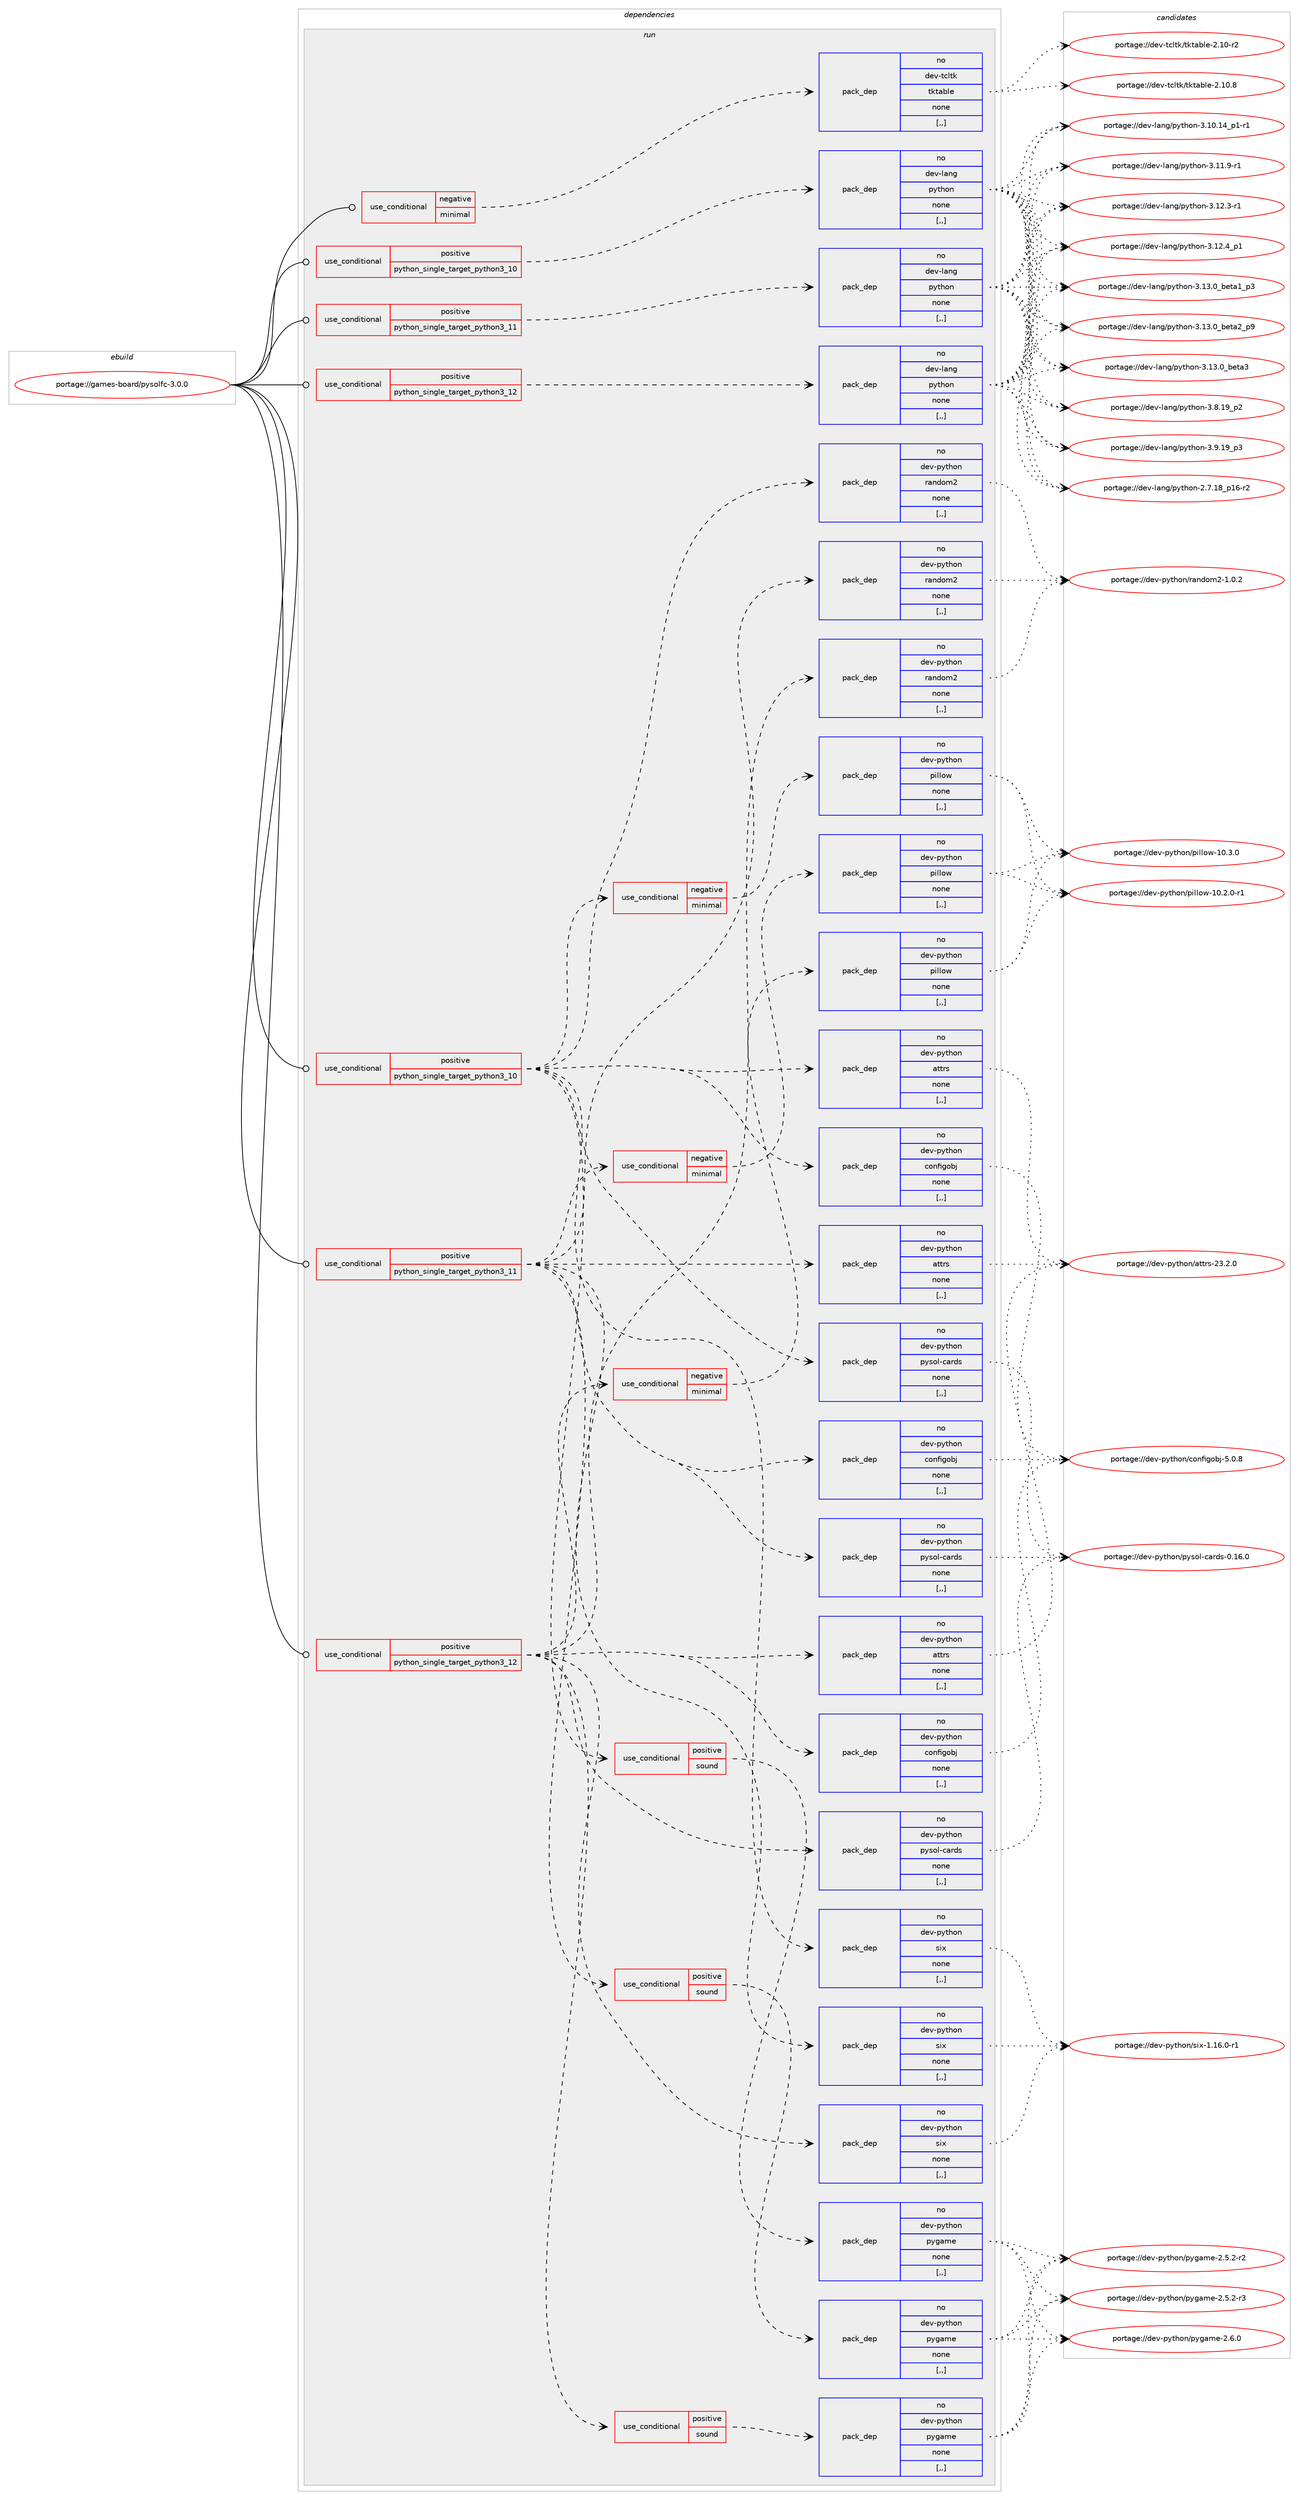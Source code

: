 digraph prolog {

# *************
# Graph options
# *************

newrank=true;
concentrate=true;
compound=true;
graph [rankdir=LR,fontname=Helvetica,fontsize=10,ranksep=1.5];#, ranksep=2.5, nodesep=0.2];
edge  [arrowhead=vee];
node  [fontname=Helvetica,fontsize=10];

# **********
# The ebuild
# **********

subgraph cluster_leftcol {
color=gray;
rank=same;
label=<<i>ebuild</i>>;
id [label="portage://games-board/pysolfc-3.0.0", color=red, width=4, href="../games-board/pysolfc-3.0.0.svg"];
}

# ****************
# The dependencies
# ****************

subgraph cluster_midcol {
color=gray;
label=<<i>dependencies</i>>;
subgraph cluster_compile {
fillcolor="#eeeeee";
style=filled;
label=<<i>compile</i>>;
}
subgraph cluster_compileandrun {
fillcolor="#eeeeee";
style=filled;
label=<<i>compile and run</i>>;
}
subgraph cluster_run {
fillcolor="#eeeeee";
style=filled;
label=<<i>run</i>>;
subgraph cond61616 {
dependency221703 [label=<<TABLE BORDER="0" CELLBORDER="1" CELLSPACING="0" CELLPADDING="4"><TR><TD ROWSPAN="3" CELLPADDING="10">use_conditional</TD></TR><TR><TD>negative</TD></TR><TR><TD>minimal</TD></TR></TABLE>>, shape=none, color=red];
subgraph pack158625 {
dependency221704 [label=<<TABLE BORDER="0" CELLBORDER="1" CELLSPACING="0" CELLPADDING="4" WIDTH="220"><TR><TD ROWSPAN="6" CELLPADDING="30">pack_dep</TD></TR><TR><TD WIDTH="110">no</TD></TR><TR><TD>dev-tcltk</TD></TR><TR><TD>tktable</TD></TR><TR><TD>none</TD></TR><TR><TD>[,,]</TD></TR></TABLE>>, shape=none, color=blue];
}
dependency221703:e -> dependency221704:w [weight=20,style="dashed",arrowhead="vee"];
}
id:e -> dependency221703:w [weight=20,style="solid",arrowhead="odot"];
subgraph cond61617 {
dependency221705 [label=<<TABLE BORDER="0" CELLBORDER="1" CELLSPACING="0" CELLPADDING="4"><TR><TD ROWSPAN="3" CELLPADDING="10">use_conditional</TD></TR><TR><TD>positive</TD></TR><TR><TD>python_single_target_python3_10</TD></TR></TABLE>>, shape=none, color=red];
subgraph pack158626 {
dependency221706 [label=<<TABLE BORDER="0" CELLBORDER="1" CELLSPACING="0" CELLPADDING="4" WIDTH="220"><TR><TD ROWSPAN="6" CELLPADDING="30">pack_dep</TD></TR><TR><TD WIDTH="110">no</TD></TR><TR><TD>dev-lang</TD></TR><TR><TD>python</TD></TR><TR><TD>none</TD></TR><TR><TD>[,,]</TD></TR></TABLE>>, shape=none, color=blue];
}
dependency221705:e -> dependency221706:w [weight=20,style="dashed",arrowhead="vee"];
}
id:e -> dependency221705:w [weight=20,style="solid",arrowhead="odot"];
subgraph cond61618 {
dependency221707 [label=<<TABLE BORDER="0" CELLBORDER="1" CELLSPACING="0" CELLPADDING="4"><TR><TD ROWSPAN="3" CELLPADDING="10">use_conditional</TD></TR><TR><TD>positive</TD></TR><TR><TD>python_single_target_python3_10</TD></TR></TABLE>>, shape=none, color=red];
subgraph pack158627 {
dependency221708 [label=<<TABLE BORDER="0" CELLBORDER="1" CELLSPACING="0" CELLPADDING="4" WIDTH="220"><TR><TD ROWSPAN="6" CELLPADDING="30">pack_dep</TD></TR><TR><TD WIDTH="110">no</TD></TR><TR><TD>dev-python</TD></TR><TR><TD>attrs</TD></TR><TR><TD>none</TD></TR><TR><TD>[,,]</TD></TR></TABLE>>, shape=none, color=blue];
}
dependency221707:e -> dependency221708:w [weight=20,style="dashed",arrowhead="vee"];
subgraph pack158628 {
dependency221709 [label=<<TABLE BORDER="0" CELLBORDER="1" CELLSPACING="0" CELLPADDING="4" WIDTH="220"><TR><TD ROWSPAN="6" CELLPADDING="30">pack_dep</TD></TR><TR><TD WIDTH="110">no</TD></TR><TR><TD>dev-python</TD></TR><TR><TD>configobj</TD></TR><TR><TD>none</TD></TR><TR><TD>[,,]</TD></TR></TABLE>>, shape=none, color=blue];
}
dependency221707:e -> dependency221709:w [weight=20,style="dashed",arrowhead="vee"];
subgraph pack158629 {
dependency221710 [label=<<TABLE BORDER="0" CELLBORDER="1" CELLSPACING="0" CELLPADDING="4" WIDTH="220"><TR><TD ROWSPAN="6" CELLPADDING="30">pack_dep</TD></TR><TR><TD WIDTH="110">no</TD></TR><TR><TD>dev-python</TD></TR><TR><TD>pysol-cards</TD></TR><TR><TD>none</TD></TR><TR><TD>[,,]</TD></TR></TABLE>>, shape=none, color=blue];
}
dependency221707:e -> dependency221710:w [weight=20,style="dashed",arrowhead="vee"];
subgraph pack158630 {
dependency221711 [label=<<TABLE BORDER="0" CELLBORDER="1" CELLSPACING="0" CELLPADDING="4" WIDTH="220"><TR><TD ROWSPAN="6" CELLPADDING="30">pack_dep</TD></TR><TR><TD WIDTH="110">no</TD></TR><TR><TD>dev-python</TD></TR><TR><TD>random2</TD></TR><TR><TD>none</TD></TR><TR><TD>[,,]</TD></TR></TABLE>>, shape=none, color=blue];
}
dependency221707:e -> dependency221711:w [weight=20,style="dashed",arrowhead="vee"];
subgraph pack158631 {
dependency221712 [label=<<TABLE BORDER="0" CELLBORDER="1" CELLSPACING="0" CELLPADDING="4" WIDTH="220"><TR><TD ROWSPAN="6" CELLPADDING="30">pack_dep</TD></TR><TR><TD WIDTH="110">no</TD></TR><TR><TD>dev-python</TD></TR><TR><TD>six</TD></TR><TR><TD>none</TD></TR><TR><TD>[,,]</TD></TR></TABLE>>, shape=none, color=blue];
}
dependency221707:e -> dependency221712:w [weight=20,style="dashed",arrowhead="vee"];
subgraph cond61619 {
dependency221713 [label=<<TABLE BORDER="0" CELLBORDER="1" CELLSPACING="0" CELLPADDING="4"><TR><TD ROWSPAN="3" CELLPADDING="10">use_conditional</TD></TR><TR><TD>positive</TD></TR><TR><TD>sound</TD></TR></TABLE>>, shape=none, color=red];
subgraph pack158632 {
dependency221714 [label=<<TABLE BORDER="0" CELLBORDER="1" CELLSPACING="0" CELLPADDING="4" WIDTH="220"><TR><TD ROWSPAN="6" CELLPADDING="30">pack_dep</TD></TR><TR><TD WIDTH="110">no</TD></TR><TR><TD>dev-python</TD></TR><TR><TD>pygame</TD></TR><TR><TD>none</TD></TR><TR><TD>[,,]</TD></TR></TABLE>>, shape=none, color=blue];
}
dependency221713:e -> dependency221714:w [weight=20,style="dashed",arrowhead="vee"];
}
dependency221707:e -> dependency221713:w [weight=20,style="dashed",arrowhead="vee"];
subgraph cond61620 {
dependency221715 [label=<<TABLE BORDER="0" CELLBORDER="1" CELLSPACING="0" CELLPADDING="4"><TR><TD ROWSPAN="3" CELLPADDING="10">use_conditional</TD></TR><TR><TD>negative</TD></TR><TR><TD>minimal</TD></TR></TABLE>>, shape=none, color=red];
subgraph pack158633 {
dependency221716 [label=<<TABLE BORDER="0" CELLBORDER="1" CELLSPACING="0" CELLPADDING="4" WIDTH="220"><TR><TD ROWSPAN="6" CELLPADDING="30">pack_dep</TD></TR><TR><TD WIDTH="110">no</TD></TR><TR><TD>dev-python</TD></TR><TR><TD>pillow</TD></TR><TR><TD>none</TD></TR><TR><TD>[,,]</TD></TR></TABLE>>, shape=none, color=blue];
}
dependency221715:e -> dependency221716:w [weight=20,style="dashed",arrowhead="vee"];
}
dependency221707:e -> dependency221715:w [weight=20,style="dashed",arrowhead="vee"];
}
id:e -> dependency221707:w [weight=20,style="solid",arrowhead="odot"];
subgraph cond61621 {
dependency221717 [label=<<TABLE BORDER="0" CELLBORDER="1" CELLSPACING="0" CELLPADDING="4"><TR><TD ROWSPAN="3" CELLPADDING="10">use_conditional</TD></TR><TR><TD>positive</TD></TR><TR><TD>python_single_target_python3_11</TD></TR></TABLE>>, shape=none, color=red];
subgraph pack158634 {
dependency221718 [label=<<TABLE BORDER="0" CELLBORDER="1" CELLSPACING="0" CELLPADDING="4" WIDTH="220"><TR><TD ROWSPAN="6" CELLPADDING="30">pack_dep</TD></TR><TR><TD WIDTH="110">no</TD></TR><TR><TD>dev-lang</TD></TR><TR><TD>python</TD></TR><TR><TD>none</TD></TR><TR><TD>[,,]</TD></TR></TABLE>>, shape=none, color=blue];
}
dependency221717:e -> dependency221718:w [weight=20,style="dashed",arrowhead="vee"];
}
id:e -> dependency221717:w [weight=20,style="solid",arrowhead="odot"];
subgraph cond61622 {
dependency221719 [label=<<TABLE BORDER="0" CELLBORDER="1" CELLSPACING="0" CELLPADDING="4"><TR><TD ROWSPAN="3" CELLPADDING="10">use_conditional</TD></TR><TR><TD>positive</TD></TR><TR><TD>python_single_target_python3_11</TD></TR></TABLE>>, shape=none, color=red];
subgraph pack158635 {
dependency221720 [label=<<TABLE BORDER="0" CELLBORDER="1" CELLSPACING="0" CELLPADDING="4" WIDTH="220"><TR><TD ROWSPAN="6" CELLPADDING="30">pack_dep</TD></TR><TR><TD WIDTH="110">no</TD></TR><TR><TD>dev-python</TD></TR><TR><TD>attrs</TD></TR><TR><TD>none</TD></TR><TR><TD>[,,]</TD></TR></TABLE>>, shape=none, color=blue];
}
dependency221719:e -> dependency221720:w [weight=20,style="dashed",arrowhead="vee"];
subgraph pack158636 {
dependency221721 [label=<<TABLE BORDER="0" CELLBORDER="1" CELLSPACING="0" CELLPADDING="4" WIDTH="220"><TR><TD ROWSPAN="6" CELLPADDING="30">pack_dep</TD></TR><TR><TD WIDTH="110">no</TD></TR><TR><TD>dev-python</TD></TR><TR><TD>configobj</TD></TR><TR><TD>none</TD></TR><TR><TD>[,,]</TD></TR></TABLE>>, shape=none, color=blue];
}
dependency221719:e -> dependency221721:w [weight=20,style="dashed",arrowhead="vee"];
subgraph pack158637 {
dependency221722 [label=<<TABLE BORDER="0" CELLBORDER="1" CELLSPACING="0" CELLPADDING="4" WIDTH="220"><TR><TD ROWSPAN="6" CELLPADDING="30">pack_dep</TD></TR><TR><TD WIDTH="110">no</TD></TR><TR><TD>dev-python</TD></TR><TR><TD>pysol-cards</TD></TR><TR><TD>none</TD></TR><TR><TD>[,,]</TD></TR></TABLE>>, shape=none, color=blue];
}
dependency221719:e -> dependency221722:w [weight=20,style="dashed",arrowhead="vee"];
subgraph pack158638 {
dependency221723 [label=<<TABLE BORDER="0" CELLBORDER="1" CELLSPACING="0" CELLPADDING="4" WIDTH="220"><TR><TD ROWSPAN="6" CELLPADDING="30">pack_dep</TD></TR><TR><TD WIDTH="110">no</TD></TR><TR><TD>dev-python</TD></TR><TR><TD>random2</TD></TR><TR><TD>none</TD></TR><TR><TD>[,,]</TD></TR></TABLE>>, shape=none, color=blue];
}
dependency221719:e -> dependency221723:w [weight=20,style="dashed",arrowhead="vee"];
subgraph pack158639 {
dependency221724 [label=<<TABLE BORDER="0" CELLBORDER="1" CELLSPACING="0" CELLPADDING="4" WIDTH="220"><TR><TD ROWSPAN="6" CELLPADDING="30">pack_dep</TD></TR><TR><TD WIDTH="110">no</TD></TR><TR><TD>dev-python</TD></TR><TR><TD>six</TD></TR><TR><TD>none</TD></TR><TR><TD>[,,]</TD></TR></TABLE>>, shape=none, color=blue];
}
dependency221719:e -> dependency221724:w [weight=20,style="dashed",arrowhead="vee"];
subgraph cond61623 {
dependency221725 [label=<<TABLE BORDER="0" CELLBORDER="1" CELLSPACING="0" CELLPADDING="4"><TR><TD ROWSPAN="3" CELLPADDING="10">use_conditional</TD></TR><TR><TD>positive</TD></TR><TR><TD>sound</TD></TR></TABLE>>, shape=none, color=red];
subgraph pack158640 {
dependency221726 [label=<<TABLE BORDER="0" CELLBORDER="1" CELLSPACING="0" CELLPADDING="4" WIDTH="220"><TR><TD ROWSPAN="6" CELLPADDING="30">pack_dep</TD></TR><TR><TD WIDTH="110">no</TD></TR><TR><TD>dev-python</TD></TR><TR><TD>pygame</TD></TR><TR><TD>none</TD></TR><TR><TD>[,,]</TD></TR></TABLE>>, shape=none, color=blue];
}
dependency221725:e -> dependency221726:w [weight=20,style="dashed",arrowhead="vee"];
}
dependency221719:e -> dependency221725:w [weight=20,style="dashed",arrowhead="vee"];
subgraph cond61624 {
dependency221727 [label=<<TABLE BORDER="0" CELLBORDER="1" CELLSPACING="0" CELLPADDING="4"><TR><TD ROWSPAN="3" CELLPADDING="10">use_conditional</TD></TR><TR><TD>negative</TD></TR><TR><TD>minimal</TD></TR></TABLE>>, shape=none, color=red];
subgraph pack158641 {
dependency221728 [label=<<TABLE BORDER="0" CELLBORDER="1" CELLSPACING="0" CELLPADDING="4" WIDTH="220"><TR><TD ROWSPAN="6" CELLPADDING="30">pack_dep</TD></TR><TR><TD WIDTH="110">no</TD></TR><TR><TD>dev-python</TD></TR><TR><TD>pillow</TD></TR><TR><TD>none</TD></TR><TR><TD>[,,]</TD></TR></TABLE>>, shape=none, color=blue];
}
dependency221727:e -> dependency221728:w [weight=20,style="dashed",arrowhead="vee"];
}
dependency221719:e -> dependency221727:w [weight=20,style="dashed",arrowhead="vee"];
}
id:e -> dependency221719:w [weight=20,style="solid",arrowhead="odot"];
subgraph cond61625 {
dependency221729 [label=<<TABLE BORDER="0" CELLBORDER="1" CELLSPACING="0" CELLPADDING="4"><TR><TD ROWSPAN="3" CELLPADDING="10">use_conditional</TD></TR><TR><TD>positive</TD></TR><TR><TD>python_single_target_python3_12</TD></TR></TABLE>>, shape=none, color=red];
subgraph pack158642 {
dependency221730 [label=<<TABLE BORDER="0" CELLBORDER="1" CELLSPACING="0" CELLPADDING="4" WIDTH="220"><TR><TD ROWSPAN="6" CELLPADDING="30">pack_dep</TD></TR><TR><TD WIDTH="110">no</TD></TR><TR><TD>dev-lang</TD></TR><TR><TD>python</TD></TR><TR><TD>none</TD></TR><TR><TD>[,,]</TD></TR></TABLE>>, shape=none, color=blue];
}
dependency221729:e -> dependency221730:w [weight=20,style="dashed",arrowhead="vee"];
}
id:e -> dependency221729:w [weight=20,style="solid",arrowhead="odot"];
subgraph cond61626 {
dependency221731 [label=<<TABLE BORDER="0" CELLBORDER="1" CELLSPACING="0" CELLPADDING="4"><TR><TD ROWSPAN="3" CELLPADDING="10">use_conditional</TD></TR><TR><TD>positive</TD></TR><TR><TD>python_single_target_python3_12</TD></TR></TABLE>>, shape=none, color=red];
subgraph pack158643 {
dependency221732 [label=<<TABLE BORDER="0" CELLBORDER="1" CELLSPACING="0" CELLPADDING="4" WIDTH="220"><TR><TD ROWSPAN="6" CELLPADDING="30">pack_dep</TD></TR><TR><TD WIDTH="110">no</TD></TR><TR><TD>dev-python</TD></TR><TR><TD>attrs</TD></TR><TR><TD>none</TD></TR><TR><TD>[,,]</TD></TR></TABLE>>, shape=none, color=blue];
}
dependency221731:e -> dependency221732:w [weight=20,style="dashed",arrowhead="vee"];
subgraph pack158644 {
dependency221733 [label=<<TABLE BORDER="0" CELLBORDER="1" CELLSPACING="0" CELLPADDING="4" WIDTH="220"><TR><TD ROWSPAN="6" CELLPADDING="30">pack_dep</TD></TR><TR><TD WIDTH="110">no</TD></TR><TR><TD>dev-python</TD></TR><TR><TD>configobj</TD></TR><TR><TD>none</TD></TR><TR><TD>[,,]</TD></TR></TABLE>>, shape=none, color=blue];
}
dependency221731:e -> dependency221733:w [weight=20,style="dashed",arrowhead="vee"];
subgraph pack158645 {
dependency221734 [label=<<TABLE BORDER="0" CELLBORDER="1" CELLSPACING="0" CELLPADDING="4" WIDTH="220"><TR><TD ROWSPAN="6" CELLPADDING="30">pack_dep</TD></TR><TR><TD WIDTH="110">no</TD></TR><TR><TD>dev-python</TD></TR><TR><TD>pysol-cards</TD></TR><TR><TD>none</TD></TR><TR><TD>[,,]</TD></TR></TABLE>>, shape=none, color=blue];
}
dependency221731:e -> dependency221734:w [weight=20,style="dashed",arrowhead="vee"];
subgraph pack158646 {
dependency221735 [label=<<TABLE BORDER="0" CELLBORDER="1" CELLSPACING="0" CELLPADDING="4" WIDTH="220"><TR><TD ROWSPAN="6" CELLPADDING="30">pack_dep</TD></TR><TR><TD WIDTH="110">no</TD></TR><TR><TD>dev-python</TD></TR><TR><TD>random2</TD></TR><TR><TD>none</TD></TR><TR><TD>[,,]</TD></TR></TABLE>>, shape=none, color=blue];
}
dependency221731:e -> dependency221735:w [weight=20,style="dashed",arrowhead="vee"];
subgraph pack158647 {
dependency221736 [label=<<TABLE BORDER="0" CELLBORDER="1" CELLSPACING="0" CELLPADDING="4" WIDTH="220"><TR><TD ROWSPAN="6" CELLPADDING="30">pack_dep</TD></TR><TR><TD WIDTH="110">no</TD></TR><TR><TD>dev-python</TD></TR><TR><TD>six</TD></TR><TR><TD>none</TD></TR><TR><TD>[,,]</TD></TR></TABLE>>, shape=none, color=blue];
}
dependency221731:e -> dependency221736:w [weight=20,style="dashed",arrowhead="vee"];
subgraph cond61627 {
dependency221737 [label=<<TABLE BORDER="0" CELLBORDER="1" CELLSPACING="0" CELLPADDING="4"><TR><TD ROWSPAN="3" CELLPADDING="10">use_conditional</TD></TR><TR><TD>positive</TD></TR><TR><TD>sound</TD></TR></TABLE>>, shape=none, color=red];
subgraph pack158648 {
dependency221738 [label=<<TABLE BORDER="0" CELLBORDER="1" CELLSPACING="0" CELLPADDING="4" WIDTH="220"><TR><TD ROWSPAN="6" CELLPADDING="30">pack_dep</TD></TR><TR><TD WIDTH="110">no</TD></TR><TR><TD>dev-python</TD></TR><TR><TD>pygame</TD></TR><TR><TD>none</TD></TR><TR><TD>[,,]</TD></TR></TABLE>>, shape=none, color=blue];
}
dependency221737:e -> dependency221738:w [weight=20,style="dashed",arrowhead="vee"];
}
dependency221731:e -> dependency221737:w [weight=20,style="dashed",arrowhead="vee"];
subgraph cond61628 {
dependency221739 [label=<<TABLE BORDER="0" CELLBORDER="1" CELLSPACING="0" CELLPADDING="4"><TR><TD ROWSPAN="3" CELLPADDING="10">use_conditional</TD></TR><TR><TD>negative</TD></TR><TR><TD>minimal</TD></TR></TABLE>>, shape=none, color=red];
subgraph pack158649 {
dependency221740 [label=<<TABLE BORDER="0" CELLBORDER="1" CELLSPACING="0" CELLPADDING="4" WIDTH="220"><TR><TD ROWSPAN="6" CELLPADDING="30">pack_dep</TD></TR><TR><TD WIDTH="110">no</TD></TR><TR><TD>dev-python</TD></TR><TR><TD>pillow</TD></TR><TR><TD>none</TD></TR><TR><TD>[,,]</TD></TR></TABLE>>, shape=none, color=blue];
}
dependency221739:e -> dependency221740:w [weight=20,style="dashed",arrowhead="vee"];
}
dependency221731:e -> dependency221739:w [weight=20,style="dashed",arrowhead="vee"];
}
id:e -> dependency221731:w [weight=20,style="solid",arrowhead="odot"];
}
}

# **************
# The candidates
# **************

subgraph cluster_choices {
rank=same;
color=gray;
label=<<i>candidates</i>>;

subgraph choice158625 {
color=black;
nodesep=1;
choice100101118451169910811610747116107116979810810145504649484511450 [label="portage://dev-tcltk/tktable-2.10-r2", color=red, width=4,href="../dev-tcltk/tktable-2.10-r2.svg"];
choice100101118451169910811610747116107116979810810145504649484656 [label="portage://dev-tcltk/tktable-2.10.8", color=red, width=4,href="../dev-tcltk/tktable-2.10.8.svg"];
dependency221704:e -> choice100101118451169910811610747116107116979810810145504649484511450:w [style=dotted,weight="100"];
dependency221704:e -> choice100101118451169910811610747116107116979810810145504649484656:w [style=dotted,weight="100"];
}
subgraph choice158626 {
color=black;
nodesep=1;
choice100101118451089711010347112121116104111110455046554649569511249544511450 [label="portage://dev-lang/python-2.7.18_p16-r2", color=red, width=4,href="../dev-lang/python-2.7.18_p16-r2.svg"];
choice100101118451089711010347112121116104111110455146494846495295112494511449 [label="portage://dev-lang/python-3.10.14_p1-r1", color=red, width=4,href="../dev-lang/python-3.10.14_p1-r1.svg"];
choice100101118451089711010347112121116104111110455146494946574511449 [label="portage://dev-lang/python-3.11.9-r1", color=red, width=4,href="../dev-lang/python-3.11.9-r1.svg"];
choice100101118451089711010347112121116104111110455146495046514511449 [label="portage://dev-lang/python-3.12.3-r1", color=red, width=4,href="../dev-lang/python-3.12.3-r1.svg"];
choice100101118451089711010347112121116104111110455146495046529511249 [label="portage://dev-lang/python-3.12.4_p1", color=red, width=4,href="../dev-lang/python-3.12.4_p1.svg"];
choice10010111845108971101034711212111610411111045514649514648959810111697499511251 [label="portage://dev-lang/python-3.13.0_beta1_p3", color=red, width=4,href="../dev-lang/python-3.13.0_beta1_p3.svg"];
choice10010111845108971101034711212111610411111045514649514648959810111697509511257 [label="portage://dev-lang/python-3.13.0_beta2_p9", color=red, width=4,href="../dev-lang/python-3.13.0_beta2_p9.svg"];
choice1001011184510897110103471121211161041111104551464951464895981011169751 [label="portage://dev-lang/python-3.13.0_beta3", color=red, width=4,href="../dev-lang/python-3.13.0_beta3.svg"];
choice100101118451089711010347112121116104111110455146564649579511250 [label="portage://dev-lang/python-3.8.19_p2", color=red, width=4,href="../dev-lang/python-3.8.19_p2.svg"];
choice100101118451089711010347112121116104111110455146574649579511251 [label="portage://dev-lang/python-3.9.19_p3", color=red, width=4,href="../dev-lang/python-3.9.19_p3.svg"];
dependency221706:e -> choice100101118451089711010347112121116104111110455046554649569511249544511450:w [style=dotted,weight="100"];
dependency221706:e -> choice100101118451089711010347112121116104111110455146494846495295112494511449:w [style=dotted,weight="100"];
dependency221706:e -> choice100101118451089711010347112121116104111110455146494946574511449:w [style=dotted,weight="100"];
dependency221706:e -> choice100101118451089711010347112121116104111110455146495046514511449:w [style=dotted,weight="100"];
dependency221706:e -> choice100101118451089711010347112121116104111110455146495046529511249:w [style=dotted,weight="100"];
dependency221706:e -> choice10010111845108971101034711212111610411111045514649514648959810111697499511251:w [style=dotted,weight="100"];
dependency221706:e -> choice10010111845108971101034711212111610411111045514649514648959810111697509511257:w [style=dotted,weight="100"];
dependency221706:e -> choice1001011184510897110103471121211161041111104551464951464895981011169751:w [style=dotted,weight="100"];
dependency221706:e -> choice100101118451089711010347112121116104111110455146564649579511250:w [style=dotted,weight="100"];
dependency221706:e -> choice100101118451089711010347112121116104111110455146574649579511251:w [style=dotted,weight="100"];
}
subgraph choice158627 {
color=black;
nodesep=1;
choice10010111845112121116104111110479711611611411545505146504648 [label="portage://dev-python/attrs-23.2.0", color=red, width=4,href="../dev-python/attrs-23.2.0.svg"];
dependency221708:e -> choice10010111845112121116104111110479711611611411545505146504648:w [style=dotted,weight="100"];
}
subgraph choice158628 {
color=black;
nodesep=1;
choice10010111845112121116104111110479911111010210510311198106455346484656 [label="portage://dev-python/configobj-5.0.8", color=red, width=4,href="../dev-python/configobj-5.0.8.svg"];
dependency221709:e -> choice10010111845112121116104111110479911111010210510311198106455346484656:w [style=dotted,weight="100"];
}
subgraph choice158629 {
color=black;
nodesep=1;
choice100101118451121211161041111104711212111511110845999711410011545484649544648 [label="portage://dev-python/pysol-cards-0.16.0", color=red, width=4,href="../dev-python/pysol-cards-0.16.0.svg"];
dependency221710:e -> choice100101118451121211161041111104711212111511110845999711410011545484649544648:w [style=dotted,weight="100"];
}
subgraph choice158630 {
color=black;
nodesep=1;
choice10010111845112121116104111110471149711010011110950454946484650 [label="portage://dev-python/random2-1.0.2", color=red, width=4,href="../dev-python/random2-1.0.2.svg"];
dependency221711:e -> choice10010111845112121116104111110471149711010011110950454946484650:w [style=dotted,weight="100"];
}
subgraph choice158631 {
color=black;
nodesep=1;
choice1001011184511212111610411111047115105120454946495446484511449 [label="portage://dev-python/six-1.16.0-r1", color=red, width=4,href="../dev-python/six-1.16.0-r1.svg"];
dependency221712:e -> choice1001011184511212111610411111047115105120454946495446484511449:w [style=dotted,weight="100"];
}
subgraph choice158632 {
color=black;
nodesep=1;
choice1001011184511212111610411111047112121103971091014550465346504511450 [label="portage://dev-python/pygame-2.5.2-r2", color=red, width=4,href="../dev-python/pygame-2.5.2-r2.svg"];
choice1001011184511212111610411111047112121103971091014550465346504511451 [label="portage://dev-python/pygame-2.5.2-r3", color=red, width=4,href="../dev-python/pygame-2.5.2-r3.svg"];
choice100101118451121211161041111104711212110397109101455046544648 [label="portage://dev-python/pygame-2.6.0", color=red, width=4,href="../dev-python/pygame-2.6.0.svg"];
dependency221714:e -> choice1001011184511212111610411111047112121103971091014550465346504511450:w [style=dotted,weight="100"];
dependency221714:e -> choice1001011184511212111610411111047112121103971091014550465346504511451:w [style=dotted,weight="100"];
dependency221714:e -> choice100101118451121211161041111104711212110397109101455046544648:w [style=dotted,weight="100"];
}
subgraph choice158633 {
color=black;
nodesep=1;
choice1001011184511212111610411111047112105108108111119454948465046484511449 [label="portage://dev-python/pillow-10.2.0-r1", color=red, width=4,href="../dev-python/pillow-10.2.0-r1.svg"];
choice100101118451121211161041111104711210510810811111945494846514648 [label="portage://dev-python/pillow-10.3.0", color=red, width=4,href="../dev-python/pillow-10.3.0.svg"];
dependency221716:e -> choice1001011184511212111610411111047112105108108111119454948465046484511449:w [style=dotted,weight="100"];
dependency221716:e -> choice100101118451121211161041111104711210510810811111945494846514648:w [style=dotted,weight="100"];
}
subgraph choice158634 {
color=black;
nodesep=1;
choice100101118451089711010347112121116104111110455046554649569511249544511450 [label="portage://dev-lang/python-2.7.18_p16-r2", color=red, width=4,href="../dev-lang/python-2.7.18_p16-r2.svg"];
choice100101118451089711010347112121116104111110455146494846495295112494511449 [label="portage://dev-lang/python-3.10.14_p1-r1", color=red, width=4,href="../dev-lang/python-3.10.14_p1-r1.svg"];
choice100101118451089711010347112121116104111110455146494946574511449 [label="portage://dev-lang/python-3.11.9-r1", color=red, width=4,href="../dev-lang/python-3.11.9-r1.svg"];
choice100101118451089711010347112121116104111110455146495046514511449 [label="portage://dev-lang/python-3.12.3-r1", color=red, width=4,href="../dev-lang/python-3.12.3-r1.svg"];
choice100101118451089711010347112121116104111110455146495046529511249 [label="portage://dev-lang/python-3.12.4_p1", color=red, width=4,href="../dev-lang/python-3.12.4_p1.svg"];
choice10010111845108971101034711212111610411111045514649514648959810111697499511251 [label="portage://dev-lang/python-3.13.0_beta1_p3", color=red, width=4,href="../dev-lang/python-3.13.0_beta1_p3.svg"];
choice10010111845108971101034711212111610411111045514649514648959810111697509511257 [label="portage://dev-lang/python-3.13.0_beta2_p9", color=red, width=4,href="../dev-lang/python-3.13.0_beta2_p9.svg"];
choice1001011184510897110103471121211161041111104551464951464895981011169751 [label="portage://dev-lang/python-3.13.0_beta3", color=red, width=4,href="../dev-lang/python-3.13.0_beta3.svg"];
choice100101118451089711010347112121116104111110455146564649579511250 [label="portage://dev-lang/python-3.8.19_p2", color=red, width=4,href="../dev-lang/python-3.8.19_p2.svg"];
choice100101118451089711010347112121116104111110455146574649579511251 [label="portage://dev-lang/python-3.9.19_p3", color=red, width=4,href="../dev-lang/python-3.9.19_p3.svg"];
dependency221718:e -> choice100101118451089711010347112121116104111110455046554649569511249544511450:w [style=dotted,weight="100"];
dependency221718:e -> choice100101118451089711010347112121116104111110455146494846495295112494511449:w [style=dotted,weight="100"];
dependency221718:e -> choice100101118451089711010347112121116104111110455146494946574511449:w [style=dotted,weight="100"];
dependency221718:e -> choice100101118451089711010347112121116104111110455146495046514511449:w [style=dotted,weight="100"];
dependency221718:e -> choice100101118451089711010347112121116104111110455146495046529511249:w [style=dotted,weight="100"];
dependency221718:e -> choice10010111845108971101034711212111610411111045514649514648959810111697499511251:w [style=dotted,weight="100"];
dependency221718:e -> choice10010111845108971101034711212111610411111045514649514648959810111697509511257:w [style=dotted,weight="100"];
dependency221718:e -> choice1001011184510897110103471121211161041111104551464951464895981011169751:w [style=dotted,weight="100"];
dependency221718:e -> choice100101118451089711010347112121116104111110455146564649579511250:w [style=dotted,weight="100"];
dependency221718:e -> choice100101118451089711010347112121116104111110455146574649579511251:w [style=dotted,weight="100"];
}
subgraph choice158635 {
color=black;
nodesep=1;
choice10010111845112121116104111110479711611611411545505146504648 [label="portage://dev-python/attrs-23.2.0", color=red, width=4,href="../dev-python/attrs-23.2.0.svg"];
dependency221720:e -> choice10010111845112121116104111110479711611611411545505146504648:w [style=dotted,weight="100"];
}
subgraph choice158636 {
color=black;
nodesep=1;
choice10010111845112121116104111110479911111010210510311198106455346484656 [label="portage://dev-python/configobj-5.0.8", color=red, width=4,href="../dev-python/configobj-5.0.8.svg"];
dependency221721:e -> choice10010111845112121116104111110479911111010210510311198106455346484656:w [style=dotted,weight="100"];
}
subgraph choice158637 {
color=black;
nodesep=1;
choice100101118451121211161041111104711212111511110845999711410011545484649544648 [label="portage://dev-python/pysol-cards-0.16.0", color=red, width=4,href="../dev-python/pysol-cards-0.16.0.svg"];
dependency221722:e -> choice100101118451121211161041111104711212111511110845999711410011545484649544648:w [style=dotted,weight="100"];
}
subgraph choice158638 {
color=black;
nodesep=1;
choice10010111845112121116104111110471149711010011110950454946484650 [label="portage://dev-python/random2-1.0.2", color=red, width=4,href="../dev-python/random2-1.0.2.svg"];
dependency221723:e -> choice10010111845112121116104111110471149711010011110950454946484650:w [style=dotted,weight="100"];
}
subgraph choice158639 {
color=black;
nodesep=1;
choice1001011184511212111610411111047115105120454946495446484511449 [label="portage://dev-python/six-1.16.0-r1", color=red, width=4,href="../dev-python/six-1.16.0-r1.svg"];
dependency221724:e -> choice1001011184511212111610411111047115105120454946495446484511449:w [style=dotted,weight="100"];
}
subgraph choice158640 {
color=black;
nodesep=1;
choice1001011184511212111610411111047112121103971091014550465346504511450 [label="portage://dev-python/pygame-2.5.2-r2", color=red, width=4,href="../dev-python/pygame-2.5.2-r2.svg"];
choice1001011184511212111610411111047112121103971091014550465346504511451 [label="portage://dev-python/pygame-2.5.2-r3", color=red, width=4,href="../dev-python/pygame-2.5.2-r3.svg"];
choice100101118451121211161041111104711212110397109101455046544648 [label="portage://dev-python/pygame-2.6.0", color=red, width=4,href="../dev-python/pygame-2.6.0.svg"];
dependency221726:e -> choice1001011184511212111610411111047112121103971091014550465346504511450:w [style=dotted,weight="100"];
dependency221726:e -> choice1001011184511212111610411111047112121103971091014550465346504511451:w [style=dotted,weight="100"];
dependency221726:e -> choice100101118451121211161041111104711212110397109101455046544648:w [style=dotted,weight="100"];
}
subgraph choice158641 {
color=black;
nodesep=1;
choice1001011184511212111610411111047112105108108111119454948465046484511449 [label="portage://dev-python/pillow-10.2.0-r1", color=red, width=4,href="../dev-python/pillow-10.2.0-r1.svg"];
choice100101118451121211161041111104711210510810811111945494846514648 [label="portage://dev-python/pillow-10.3.0", color=red, width=4,href="../dev-python/pillow-10.3.0.svg"];
dependency221728:e -> choice1001011184511212111610411111047112105108108111119454948465046484511449:w [style=dotted,weight="100"];
dependency221728:e -> choice100101118451121211161041111104711210510810811111945494846514648:w [style=dotted,weight="100"];
}
subgraph choice158642 {
color=black;
nodesep=1;
choice100101118451089711010347112121116104111110455046554649569511249544511450 [label="portage://dev-lang/python-2.7.18_p16-r2", color=red, width=4,href="../dev-lang/python-2.7.18_p16-r2.svg"];
choice100101118451089711010347112121116104111110455146494846495295112494511449 [label="portage://dev-lang/python-3.10.14_p1-r1", color=red, width=4,href="../dev-lang/python-3.10.14_p1-r1.svg"];
choice100101118451089711010347112121116104111110455146494946574511449 [label="portage://dev-lang/python-3.11.9-r1", color=red, width=4,href="../dev-lang/python-3.11.9-r1.svg"];
choice100101118451089711010347112121116104111110455146495046514511449 [label="portage://dev-lang/python-3.12.3-r1", color=red, width=4,href="../dev-lang/python-3.12.3-r1.svg"];
choice100101118451089711010347112121116104111110455146495046529511249 [label="portage://dev-lang/python-3.12.4_p1", color=red, width=4,href="../dev-lang/python-3.12.4_p1.svg"];
choice10010111845108971101034711212111610411111045514649514648959810111697499511251 [label="portage://dev-lang/python-3.13.0_beta1_p3", color=red, width=4,href="../dev-lang/python-3.13.0_beta1_p3.svg"];
choice10010111845108971101034711212111610411111045514649514648959810111697509511257 [label="portage://dev-lang/python-3.13.0_beta2_p9", color=red, width=4,href="../dev-lang/python-3.13.0_beta2_p9.svg"];
choice1001011184510897110103471121211161041111104551464951464895981011169751 [label="portage://dev-lang/python-3.13.0_beta3", color=red, width=4,href="../dev-lang/python-3.13.0_beta3.svg"];
choice100101118451089711010347112121116104111110455146564649579511250 [label="portage://dev-lang/python-3.8.19_p2", color=red, width=4,href="../dev-lang/python-3.8.19_p2.svg"];
choice100101118451089711010347112121116104111110455146574649579511251 [label="portage://dev-lang/python-3.9.19_p3", color=red, width=4,href="../dev-lang/python-3.9.19_p3.svg"];
dependency221730:e -> choice100101118451089711010347112121116104111110455046554649569511249544511450:w [style=dotted,weight="100"];
dependency221730:e -> choice100101118451089711010347112121116104111110455146494846495295112494511449:w [style=dotted,weight="100"];
dependency221730:e -> choice100101118451089711010347112121116104111110455146494946574511449:w [style=dotted,weight="100"];
dependency221730:e -> choice100101118451089711010347112121116104111110455146495046514511449:w [style=dotted,weight="100"];
dependency221730:e -> choice100101118451089711010347112121116104111110455146495046529511249:w [style=dotted,weight="100"];
dependency221730:e -> choice10010111845108971101034711212111610411111045514649514648959810111697499511251:w [style=dotted,weight="100"];
dependency221730:e -> choice10010111845108971101034711212111610411111045514649514648959810111697509511257:w [style=dotted,weight="100"];
dependency221730:e -> choice1001011184510897110103471121211161041111104551464951464895981011169751:w [style=dotted,weight="100"];
dependency221730:e -> choice100101118451089711010347112121116104111110455146564649579511250:w [style=dotted,weight="100"];
dependency221730:e -> choice100101118451089711010347112121116104111110455146574649579511251:w [style=dotted,weight="100"];
}
subgraph choice158643 {
color=black;
nodesep=1;
choice10010111845112121116104111110479711611611411545505146504648 [label="portage://dev-python/attrs-23.2.0", color=red, width=4,href="../dev-python/attrs-23.2.0.svg"];
dependency221732:e -> choice10010111845112121116104111110479711611611411545505146504648:w [style=dotted,weight="100"];
}
subgraph choice158644 {
color=black;
nodesep=1;
choice10010111845112121116104111110479911111010210510311198106455346484656 [label="portage://dev-python/configobj-5.0.8", color=red, width=4,href="../dev-python/configobj-5.0.8.svg"];
dependency221733:e -> choice10010111845112121116104111110479911111010210510311198106455346484656:w [style=dotted,weight="100"];
}
subgraph choice158645 {
color=black;
nodesep=1;
choice100101118451121211161041111104711212111511110845999711410011545484649544648 [label="portage://dev-python/pysol-cards-0.16.0", color=red, width=4,href="../dev-python/pysol-cards-0.16.0.svg"];
dependency221734:e -> choice100101118451121211161041111104711212111511110845999711410011545484649544648:w [style=dotted,weight="100"];
}
subgraph choice158646 {
color=black;
nodesep=1;
choice10010111845112121116104111110471149711010011110950454946484650 [label="portage://dev-python/random2-1.0.2", color=red, width=4,href="../dev-python/random2-1.0.2.svg"];
dependency221735:e -> choice10010111845112121116104111110471149711010011110950454946484650:w [style=dotted,weight="100"];
}
subgraph choice158647 {
color=black;
nodesep=1;
choice1001011184511212111610411111047115105120454946495446484511449 [label="portage://dev-python/six-1.16.0-r1", color=red, width=4,href="../dev-python/six-1.16.0-r1.svg"];
dependency221736:e -> choice1001011184511212111610411111047115105120454946495446484511449:w [style=dotted,weight="100"];
}
subgraph choice158648 {
color=black;
nodesep=1;
choice1001011184511212111610411111047112121103971091014550465346504511450 [label="portage://dev-python/pygame-2.5.2-r2", color=red, width=4,href="../dev-python/pygame-2.5.2-r2.svg"];
choice1001011184511212111610411111047112121103971091014550465346504511451 [label="portage://dev-python/pygame-2.5.2-r3", color=red, width=4,href="../dev-python/pygame-2.5.2-r3.svg"];
choice100101118451121211161041111104711212110397109101455046544648 [label="portage://dev-python/pygame-2.6.0", color=red, width=4,href="../dev-python/pygame-2.6.0.svg"];
dependency221738:e -> choice1001011184511212111610411111047112121103971091014550465346504511450:w [style=dotted,weight="100"];
dependency221738:e -> choice1001011184511212111610411111047112121103971091014550465346504511451:w [style=dotted,weight="100"];
dependency221738:e -> choice100101118451121211161041111104711212110397109101455046544648:w [style=dotted,weight="100"];
}
subgraph choice158649 {
color=black;
nodesep=1;
choice1001011184511212111610411111047112105108108111119454948465046484511449 [label="portage://dev-python/pillow-10.2.0-r1", color=red, width=4,href="../dev-python/pillow-10.2.0-r1.svg"];
choice100101118451121211161041111104711210510810811111945494846514648 [label="portage://dev-python/pillow-10.3.0", color=red, width=4,href="../dev-python/pillow-10.3.0.svg"];
dependency221740:e -> choice1001011184511212111610411111047112105108108111119454948465046484511449:w [style=dotted,weight="100"];
dependency221740:e -> choice100101118451121211161041111104711210510810811111945494846514648:w [style=dotted,weight="100"];
}
}

}
